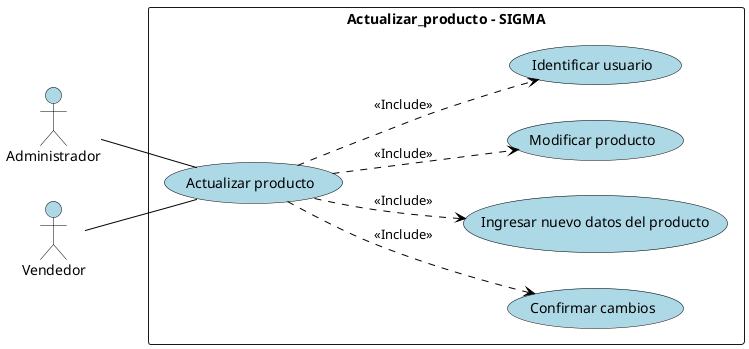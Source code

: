 @startuml ActualizarProducto
left to right direction
skinparam backgroundColor White
skinparam usecase {
    BackgroundColor #ADD8E6
    BorderColor Black
    ArrowColor Black
}

actor Administrador
actor Vendedor

skinparam actor {
    BackgroundColor #ADD8E6
    BorderColor Black
    FontColor Black
}

rectangle "Actualizar_producto - SIGMA" {
    usecase "Actualizar producto" as AU
    usecase "Confirmar cambios" as CC
    usecase "Ingresar nuevo datos del producto" as IN
    usecase "Modificar producto" as MP
    usecase "Identificar usuario" as ID
}

Administrador -- AU
Vendedor -- AU

AU ..> ID: <<Include>>
AU ..> MP: <<Include>>
AU ..> IN: <<Include>>
AU ..> CC: <<Include>>

@enduml
